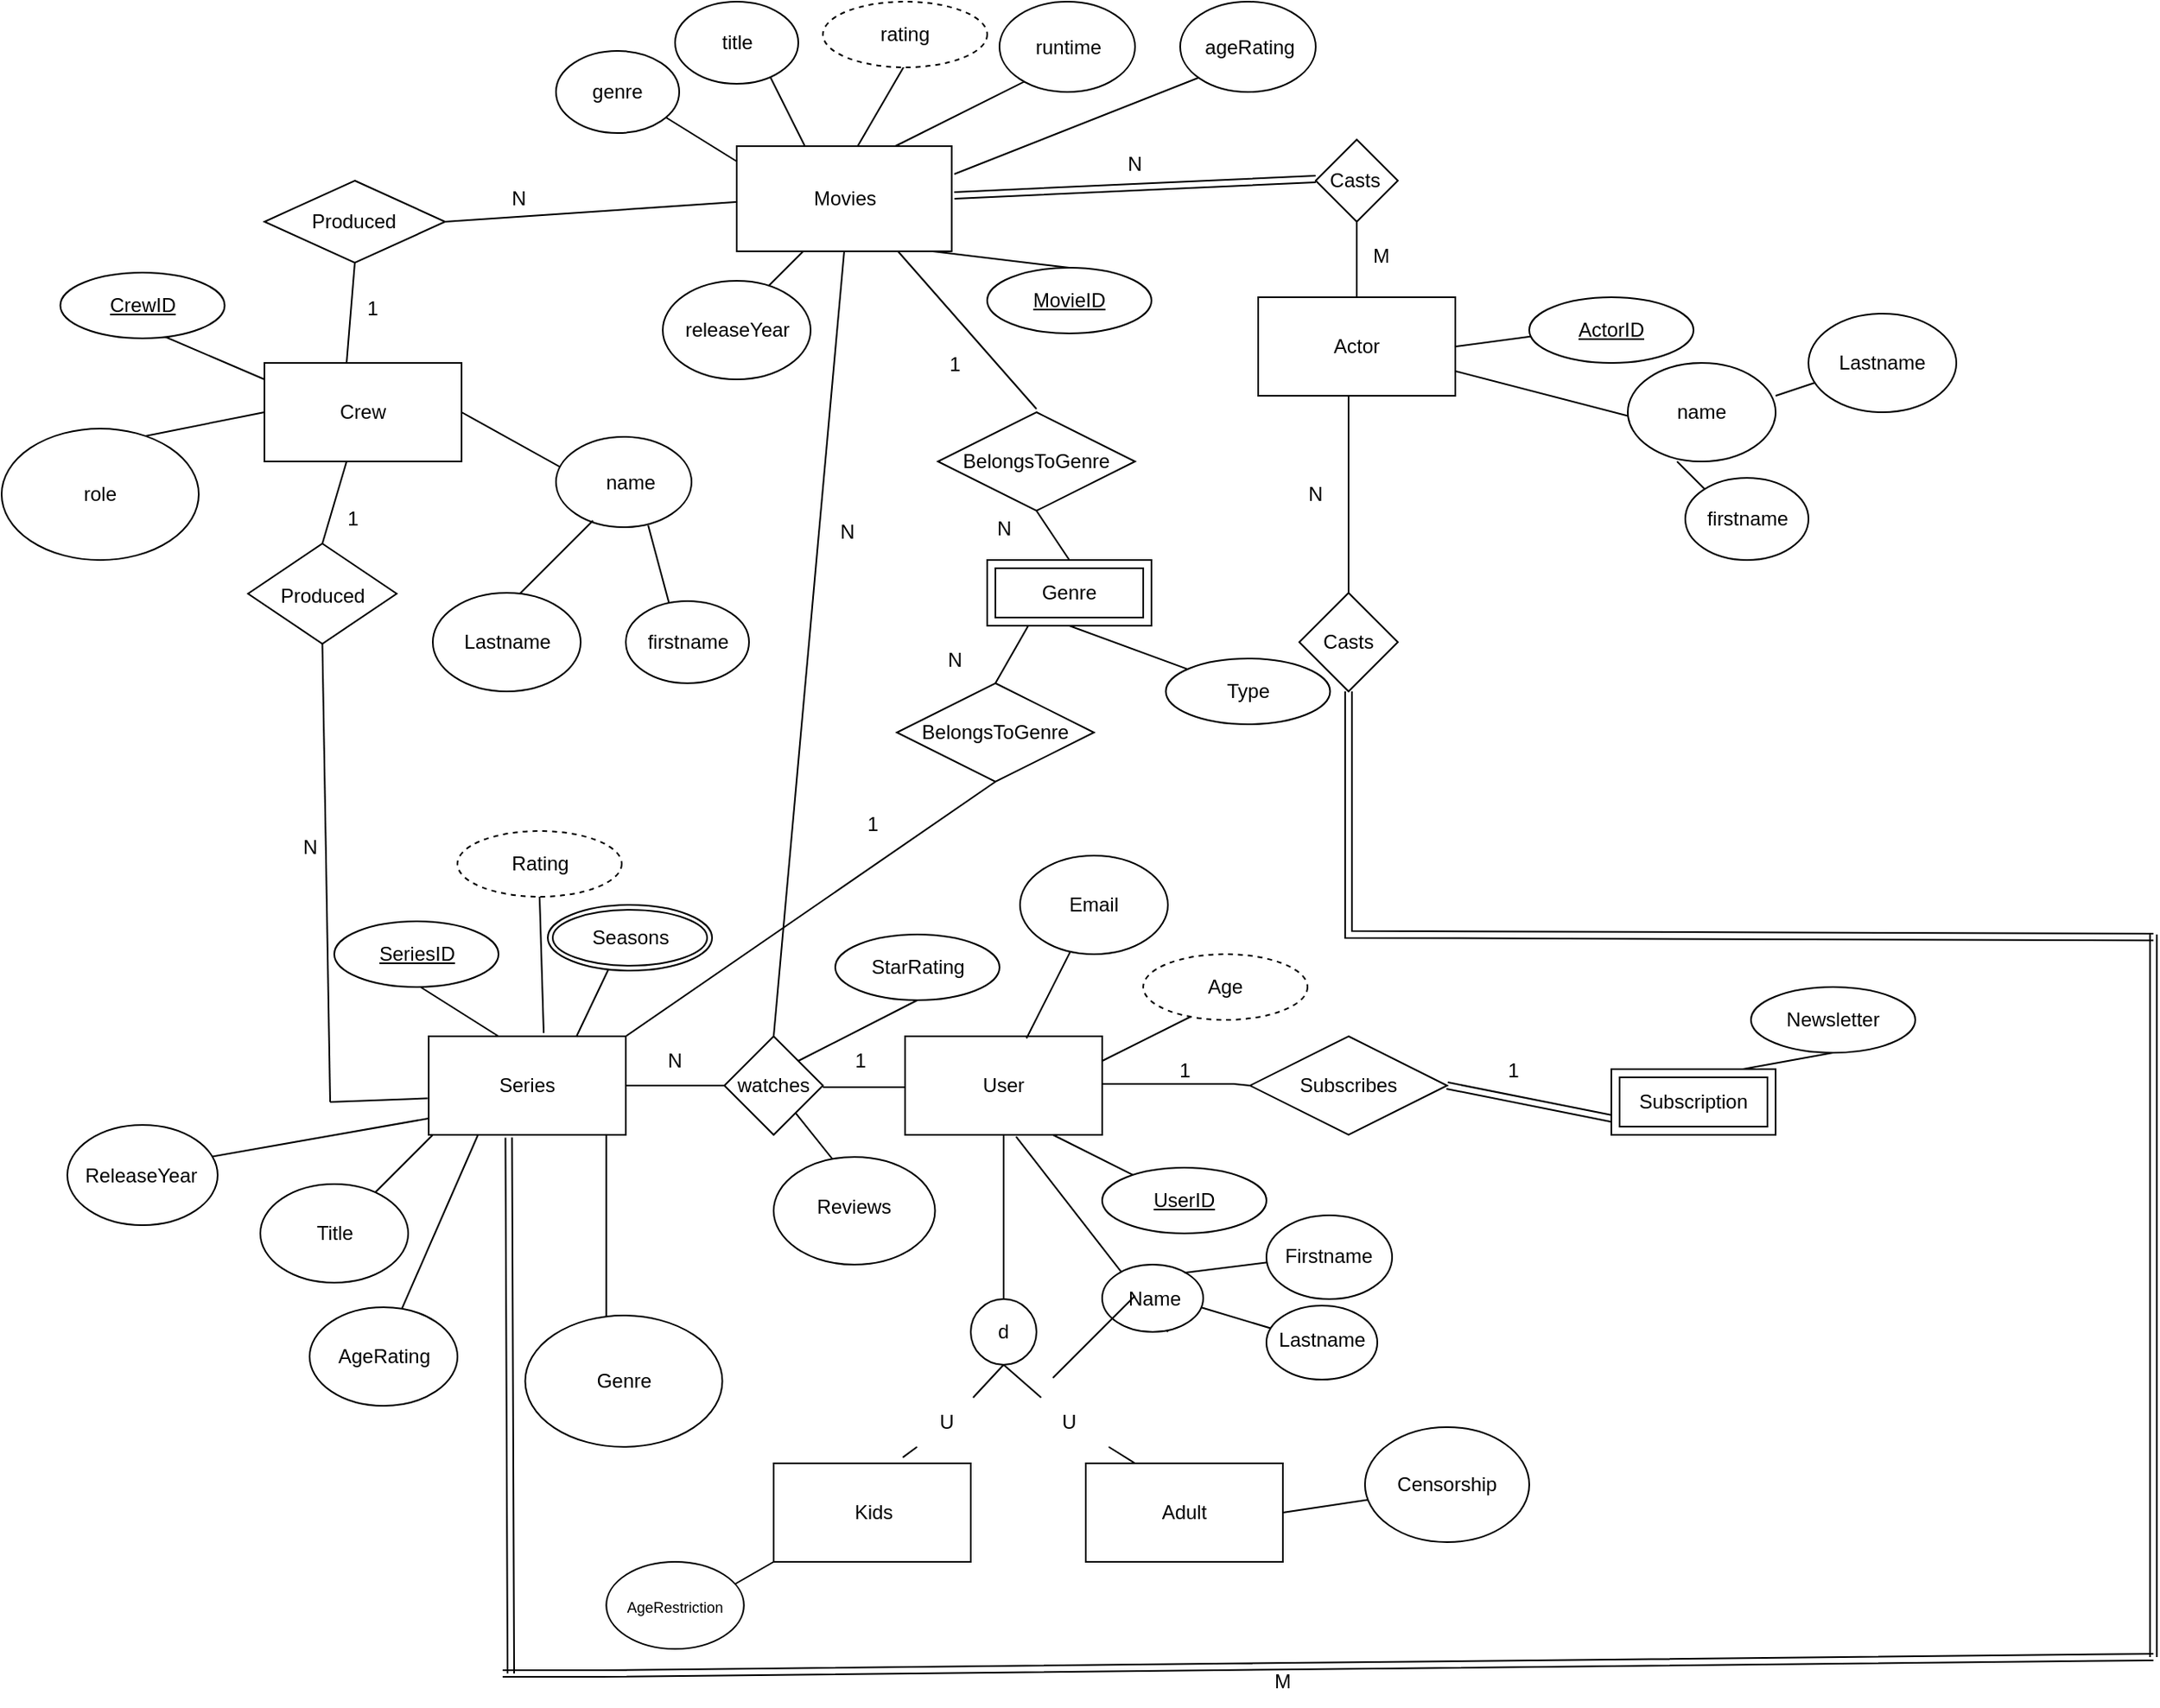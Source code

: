 <mxfile version="24.4.0" type="device">
  <diagram name="Page-1" id="Mw_2iUmT7knwPzZd49lW">
    <mxGraphModel dx="1398" dy="637" grid="1" gridSize="10" guides="1" tooltips="1" connect="1" arrows="1" fold="1" page="1" pageScale="1" pageWidth="850" pageHeight="1100" math="0" shadow="0">
      <root>
        <mxCell id="0" />
        <mxCell id="1" parent="0" />
        <mxCell id="WVIZSuo-AUQOJjj3iNQl-2" value="Crew" style="rounded=0;whiteSpace=wrap;html=1;" parent="1" vertex="1">
          <mxGeometry x="-560" y="292" width="120" height="60" as="geometry" />
        </mxCell>
        <mxCell id="WVIZSuo-AUQOJjj3iNQl-3" value="Series" style="rounded=0;whiteSpace=wrap;html=1;" parent="1" vertex="1">
          <mxGeometry x="-460" y="702" width="120" height="60" as="geometry" />
        </mxCell>
        <mxCell id="WVIZSuo-AUQOJjj3iNQl-4" value="Actor" style="rounded=0;whiteSpace=wrap;html=1;" parent="1" vertex="1">
          <mxGeometry x="45" y="252" width="120" height="60" as="geometry" />
        </mxCell>
        <mxCell id="WVIZSuo-AUQOJjj3iNQl-5" value="User" style="rounded=0;whiteSpace=wrap;html=1;" parent="1" vertex="1">
          <mxGeometry x="-170" y="702" width="120" height="60" as="geometry" />
        </mxCell>
        <mxCell id="WVIZSuo-AUQOJjj3iNQl-6" value="" style="endArrow=none;html=1;rounded=0;entryX=0.5;entryY=1;entryDx=0;entryDy=0;" parent="1" target="WVIZSuo-AUQOJjj3iNQl-7" edge="1">
          <mxGeometry width="50" height="50" relative="1" as="geometry">
            <mxPoint x="-510" y="292" as="sourcePoint" />
            <mxPoint x="-510" y="222" as="targetPoint" />
          </mxGeometry>
        </mxCell>
        <mxCell id="WVIZSuo-AUQOJjj3iNQl-7" value="" style="rhombus;whiteSpace=wrap;html=1;" parent="1" vertex="1">
          <mxGeometry x="-560" y="181" width="110" height="50" as="geometry" />
        </mxCell>
        <mxCell id="WVIZSuo-AUQOJjj3iNQl-8" value="" style="endArrow=none;html=1;rounded=0;exitX=1;exitY=0.5;exitDx=0;exitDy=0;" parent="1" source="WVIZSuo-AUQOJjj3iNQl-7" edge="1">
          <mxGeometry width="50" height="50" relative="1" as="geometry">
            <mxPoint x="-480" y="202" as="sourcePoint" />
            <mxPoint x="-260" y="193.138" as="targetPoint" />
          </mxGeometry>
        </mxCell>
        <mxCell id="WVIZSuo-AUQOJjj3iNQl-10" value="" style="rhombus;whiteSpace=wrap;html=1;" parent="1" vertex="1">
          <mxGeometry x="80" y="156" width="50" height="50" as="geometry" />
        </mxCell>
        <mxCell id="WVIZSuo-AUQOJjj3iNQl-11" value="" style="endArrow=none;html=1;rounded=0;exitX=0.5;exitY=0;exitDx=0;exitDy=0;entryX=0.5;entryY=1;entryDx=0;entryDy=0;" parent="1" source="WVIZSuo-AUQOJjj3iNQl-4" target="WVIZSuo-AUQOJjj3iNQl-10" edge="1">
          <mxGeometry width="50" height="50" relative="1" as="geometry">
            <mxPoint x="60" y="252" as="sourcePoint" />
            <mxPoint x="110" y="202" as="targetPoint" />
          </mxGeometry>
        </mxCell>
        <mxCell id="WVIZSuo-AUQOJjj3iNQl-15" value="" style="endArrow=none;html=1;rounded=0;exitX=0.5;exitY=0;exitDx=0;exitDy=0;" parent="1" source="WVIZSuo-AUQOJjj3iNQl-16" edge="1">
          <mxGeometry width="50" height="50" relative="1" as="geometry">
            <mxPoint x="100" y="376" as="sourcePoint" />
            <mxPoint x="100" y="312" as="targetPoint" />
          </mxGeometry>
        </mxCell>
        <mxCell id="WVIZSuo-AUQOJjj3iNQl-16" value="" style="rhombus;whiteSpace=wrap;html=1;" parent="1" vertex="1">
          <mxGeometry x="70" y="432" width="60" height="60" as="geometry" />
        </mxCell>
        <mxCell id="WVIZSuo-AUQOJjj3iNQl-21" value="" style="endArrow=none;html=1;rounded=0;exitX=0.5;exitY=0;exitDx=0;exitDy=0;" parent="1" source="WVIZSuo-AUQOJjj3iNQl-22" edge="1">
          <mxGeometry width="50" height="50" relative="1" as="geometry">
            <mxPoint x="-510" y="422" as="sourcePoint" />
            <mxPoint x="-510" y="352" as="targetPoint" />
          </mxGeometry>
        </mxCell>
        <mxCell id="WVIZSuo-AUQOJjj3iNQl-22" value="" style="rhombus;whiteSpace=wrap;html=1;" parent="1" vertex="1">
          <mxGeometry x="-570" y="402" width="90.5" height="61" as="geometry" />
        </mxCell>
        <mxCell id="WVIZSuo-AUQOJjj3iNQl-23" value="" style="endArrow=none;html=1;rounded=0;entryX=0.5;entryY=1;entryDx=0;entryDy=0;" parent="1" target="WVIZSuo-AUQOJjj3iNQl-22" edge="1">
          <mxGeometry width="50" height="50" relative="1" as="geometry">
            <mxPoint x="-520" y="742" as="sourcePoint" />
            <mxPoint x="-410" y="463" as="targetPoint" />
          </mxGeometry>
        </mxCell>
        <mxCell id="WVIZSuo-AUQOJjj3iNQl-24" value="" style="endArrow=none;html=1;rounded=0;entryX=-0.005;entryY=0.629;entryDx=0;entryDy=0;entryPerimeter=0;" parent="1" target="WVIZSuo-AUQOJjj3iNQl-3" edge="1">
          <mxGeometry width="50" height="50" relative="1" as="geometry">
            <mxPoint x="-520" y="742" as="sourcePoint" />
            <mxPoint x="-590" y="692" as="targetPoint" />
          </mxGeometry>
        </mxCell>
        <mxCell id="WVIZSuo-AUQOJjj3iNQl-25" value="" style="endArrow=none;html=1;rounded=0;exitX=1;exitY=0.5;exitDx=0;exitDy=0;" parent="1" source="WVIZSuo-AUQOJjj3iNQl-3" edge="1">
          <mxGeometry width="50" height="50" relative="1" as="geometry">
            <mxPoint x="-270" y="712" as="sourcePoint" />
            <mxPoint x="-250" y="732" as="targetPoint" />
          </mxGeometry>
        </mxCell>
        <mxCell id="WVIZSuo-AUQOJjj3iNQl-26" value="" style="rhombus;whiteSpace=wrap;html=1;" parent="1" vertex="1">
          <mxGeometry x="-280" y="702" width="60" height="60" as="geometry" />
        </mxCell>
        <mxCell id="WVIZSuo-AUQOJjj3iNQl-27" value="" style="endArrow=none;html=1;rounded=0;" parent="1" edge="1">
          <mxGeometry width="50" height="50" relative="1" as="geometry">
            <mxPoint x="-220" y="733" as="sourcePoint" />
            <mxPoint x="-170" y="733" as="targetPoint" />
          </mxGeometry>
        </mxCell>
        <mxCell id="WVIZSuo-AUQOJjj3iNQl-30" value="" style="endArrow=none;html=1;rounded=0;" parent="1" source="WVIZSuo-AUQOJjj3iNQl-31" edge="1">
          <mxGeometry width="50" height="50" relative="1" as="geometry">
            <mxPoint x="-110" y="912" as="sourcePoint" />
            <mxPoint x="-110" y="762" as="targetPoint" />
          </mxGeometry>
        </mxCell>
        <mxCell id="WVIZSuo-AUQOJjj3iNQl-32" value="" style="endArrow=none;html=1;rounded=0;" parent="1" target="WVIZSuo-AUQOJjj3iNQl-31" edge="1">
          <mxGeometry width="50" height="50" relative="1" as="geometry">
            <mxPoint x="-110" y="902" as="sourcePoint" />
            <mxPoint x="-110" y="762" as="targetPoint" />
          </mxGeometry>
        </mxCell>
        <mxCell id="WVIZSuo-AUQOJjj3iNQl-31" value="" style="ellipse;whiteSpace=wrap;html=1;aspect=fixed;" parent="1" vertex="1">
          <mxGeometry x="-130" y="862" width="40" height="40" as="geometry" />
        </mxCell>
        <mxCell id="WVIZSuo-AUQOJjj3iNQl-33" value="d" style="text;strokeColor=none;align=center;fillColor=none;html=1;verticalAlign=middle;whiteSpace=wrap;rounded=0;" parent="1" vertex="1">
          <mxGeometry x="-140" y="867" width="60" height="30" as="geometry" />
        </mxCell>
        <mxCell id="WVIZSuo-AUQOJjj3iNQl-34" value="" style="endArrow=none;html=1;rounded=0;" parent="1" edge="1">
          <mxGeometry width="50" height="50" relative="1" as="geometry">
            <mxPoint x="-128.571" y="922.0" as="sourcePoint" />
            <mxPoint x="-110" y="902" as="targetPoint" />
          </mxGeometry>
        </mxCell>
        <mxCell id="WVIZSuo-AUQOJjj3iNQl-35" value="" style="endArrow=none;html=1;rounded=0;" parent="1" source="H1yG4ymeUjrUNe-qHBud-4" edge="1">
          <mxGeometry width="50" height="50" relative="1" as="geometry">
            <mxPoint x="-30" y="962" as="sourcePoint" />
            <mxPoint x="-110" y="902" as="targetPoint" />
          </mxGeometry>
        </mxCell>
        <mxCell id="WVIZSuo-AUQOJjj3iNQl-36" value="" style="rounded=0;whiteSpace=wrap;html=1;" parent="1" vertex="1">
          <mxGeometry x="-250" y="962" width="120" height="60" as="geometry" />
        </mxCell>
        <mxCell id="WVIZSuo-AUQOJjj3iNQl-38" value="" style="rounded=0;whiteSpace=wrap;html=1;" parent="1" vertex="1">
          <mxGeometry x="-60" y="962" width="120" height="60" as="geometry" />
        </mxCell>
        <mxCell id="WVIZSuo-AUQOJjj3iNQl-39" value="Kids" style="text;strokeColor=none;align=center;fillColor=none;html=1;verticalAlign=middle;whiteSpace=wrap;rounded=0;" parent="1" vertex="1">
          <mxGeometry x="-219" y="977" width="60" height="30" as="geometry" />
        </mxCell>
        <mxCell id="WVIZSuo-AUQOJjj3iNQl-40" value="Adult" style="text;strokeColor=none;align=center;fillColor=none;html=1;verticalAlign=middle;whiteSpace=wrap;rounded=0;" parent="1" vertex="1">
          <mxGeometry x="-30" y="977" width="60" height="30" as="geometry" />
        </mxCell>
        <mxCell id="WVIZSuo-AUQOJjj3iNQl-54" value="" style="endArrow=none;html=1;rounded=0;exitX=0.5;exitY=1;exitDx=0;exitDy=0;entryX=0.5;entryY=0;entryDx=0;entryDy=0;" parent="1" source="msyL-cBScWKSjasjIkdG-21" target="WVIZSuo-AUQOJjj3iNQl-26" edge="1">
          <mxGeometry width="50" height="50" relative="1" as="geometry">
            <mxPoint x="-155" y="508" as="sourcePoint" />
            <mxPoint x="-70" y="492" as="targetPoint" />
          </mxGeometry>
        </mxCell>
        <mxCell id="WVIZSuo-AUQOJjj3iNQl-60" value="" style="endArrow=none;html=1;rounded=0;exitX=0.25;exitY=0;exitDx=0;exitDy=0;" parent="1" edge="1">
          <mxGeometry width="50" height="50" relative="1" as="geometry">
            <mxPoint x="-230" y="162" as="sourcePoint" />
            <mxPoint x="-260" y="102" as="targetPoint" />
          </mxGeometry>
        </mxCell>
        <mxCell id="WVIZSuo-AUQOJjj3iNQl-61" value="" style="ellipse;whiteSpace=wrap;html=1;" parent="1" vertex="1">
          <mxGeometry x="-310" y="72" width="75" height="50" as="geometry" />
        </mxCell>
        <mxCell id="eHl45EO7nh0UV__qY8ui-1" value="" style="endArrow=none;html=1;rounded=0;exitX=0.667;exitY=0;exitDx=0;exitDy=0;exitPerimeter=0;" parent="1" edge="1">
          <mxGeometry width="50" height="50" relative="1" as="geometry">
            <mxPoint x="-179.96" y="162" as="sourcePoint" />
            <mxPoint x="-80" y="112" as="targetPoint" />
          </mxGeometry>
        </mxCell>
        <mxCell id="eHl45EO7nh0UV__qY8ui-2" value="runtime" style="ellipse;whiteSpace=wrap;html=1;" parent="1" vertex="1">
          <mxGeometry x="-112.5" y="72" width="82.5" height="55" as="geometry" />
        </mxCell>
        <mxCell id="eHl45EO7nh0UV__qY8ui-3" value="title" style="text;strokeColor=none;align=center;fillColor=none;html=1;verticalAlign=middle;whiteSpace=wrap;rounded=0;" parent="1" vertex="1">
          <mxGeometry x="-302.5" y="82" width="60" height="30" as="geometry" />
        </mxCell>
        <mxCell id="eHl45EO7nh0UV__qY8ui-5" value="" style="endArrow=none;html=1;rounded=0;exitX=1;exitY=0.25;exitDx=0;exitDy=0;" parent="1" edge="1">
          <mxGeometry width="50" height="50" relative="1" as="geometry">
            <mxPoint x="-140" y="177" as="sourcePoint" />
            <mxPoint x="50" y="102" as="targetPoint" />
          </mxGeometry>
        </mxCell>
        <mxCell id="eHl45EO7nh0UV__qY8ui-6" value="" style="ellipse;whiteSpace=wrap;html=1;" parent="1" vertex="1">
          <mxGeometry x="-2.5" y="72" width="82.5" height="55" as="geometry" />
        </mxCell>
        <mxCell id="eHl45EO7nh0UV__qY8ui-7" value="ageRating" style="text;strokeColor=none;align=center;fillColor=none;html=1;verticalAlign=middle;whiteSpace=wrap;rounded=0;" parent="1" vertex="1">
          <mxGeometry x="10" y="84.5" width="60" height="30" as="geometry" />
        </mxCell>
        <mxCell id="eHl45EO7nh0UV__qY8ui-8" value="" style="endArrow=none;html=1;rounded=0;exitX=0;exitY=0.25;exitDx=0;exitDy=0;" parent="1" edge="1">
          <mxGeometry width="50" height="50" relative="1" as="geometry">
            <mxPoint x="-260" y="177" as="sourcePoint" />
            <mxPoint x="-332.5" y="132" as="targetPoint" />
          </mxGeometry>
        </mxCell>
        <mxCell id="eHl45EO7nh0UV__qY8ui-9" value="" style="ellipse;whiteSpace=wrap;html=1;" parent="1" vertex="1">
          <mxGeometry x="-382.5" y="102" width="75" height="50" as="geometry" />
        </mxCell>
        <mxCell id="eHl45EO7nh0UV__qY8ui-10" value="genre" style="text;strokeColor=none;align=center;fillColor=none;html=1;verticalAlign=middle;whiteSpace=wrap;rounded=0;" parent="1" vertex="1">
          <mxGeometry x="-375" y="112" width="60" height="30" as="geometry" />
        </mxCell>
        <mxCell id="eHl45EO7nh0UV__qY8ui-11" value="" style="endArrow=none;html=1;rounded=0;" parent="1" edge="1">
          <mxGeometry width="50" height="50" relative="1" as="geometry">
            <mxPoint x="-230" y="222" as="sourcePoint" />
            <mxPoint x="-280" y="272" as="targetPoint" />
          </mxGeometry>
        </mxCell>
        <mxCell id="eHl45EO7nh0UV__qY8ui-12" value="" style="ellipse;whiteSpace=wrap;html=1;" parent="1" vertex="1">
          <mxGeometry x="-317.5" y="242" width="90" height="60" as="geometry" />
        </mxCell>
        <mxCell id="eHl45EO7nh0UV__qY8ui-13" value="releaseYear" style="text;strokeColor=none;align=center;fillColor=none;html=1;verticalAlign=middle;whiteSpace=wrap;rounded=0;" parent="1" vertex="1">
          <mxGeometry x="-302.5" y="257" width="60" height="30" as="geometry" />
        </mxCell>
        <mxCell id="eHl45EO7nh0UV__qY8ui-14" value="" style="endArrow=none;html=1;rounded=0;exitX=1;exitY=0.5;exitDx=0;exitDy=0;" parent="1" source="WVIZSuo-AUQOJjj3iNQl-4" edge="1">
          <mxGeometry width="50" height="50" relative="1" as="geometry">
            <mxPoint x="150" y="282" as="sourcePoint" />
            <mxPoint x="240" y="272" as="targetPoint" />
          </mxGeometry>
        </mxCell>
        <mxCell id="eHl45EO7nh0UV__qY8ui-17" value="" style="endArrow=none;html=1;rounded=0;exitX=1;exitY=0.75;exitDx=0;exitDy=0;" parent="1" source="WVIZSuo-AUQOJjj3iNQl-4" edge="1">
          <mxGeometry width="50" height="50" relative="1" as="geometry">
            <mxPoint x="150" y="282" as="sourcePoint" />
            <mxPoint x="300" y="332" as="targetPoint" />
          </mxGeometry>
        </mxCell>
        <mxCell id="eHl45EO7nh0UV__qY8ui-18" value="" style="ellipse;whiteSpace=wrap;html=1;" parent="1" vertex="1">
          <mxGeometry x="270" y="292" width="90" height="60" as="geometry" />
        </mxCell>
        <mxCell id="eHl45EO7nh0UV__qY8ui-19" value="name" style="text;strokeColor=none;align=center;fillColor=none;html=1;verticalAlign=middle;whiteSpace=wrap;rounded=0;" parent="1" vertex="1">
          <mxGeometry x="285" y="307" width="60" height="30" as="geometry" />
        </mxCell>
        <mxCell id="eHl45EO7nh0UV__qY8ui-20" value="" style="endArrow=none;html=1;rounded=0;" parent="1" edge="1">
          <mxGeometry width="50" height="50" relative="1" as="geometry">
            <mxPoint x="350" y="402" as="sourcePoint" />
            <mxPoint x="300" y="352" as="targetPoint" />
          </mxGeometry>
        </mxCell>
        <mxCell id="eHl45EO7nh0UV__qY8ui-22" value="" style="ellipse;whiteSpace=wrap;html=1;" parent="1" vertex="1">
          <mxGeometry x="305" y="362" width="75" height="50" as="geometry" />
        </mxCell>
        <mxCell id="eHl45EO7nh0UV__qY8ui-23" value="firstname" style="text;strokeColor=none;align=center;fillColor=none;html=1;verticalAlign=middle;whiteSpace=wrap;rounded=0;" parent="1" vertex="1">
          <mxGeometry x="312.5" y="372" width="60" height="30" as="geometry" />
        </mxCell>
        <mxCell id="eHl45EO7nh0UV__qY8ui-26" value="" style="endArrow=none;html=1;rounded=0;" parent="1" edge="1">
          <mxGeometry width="50" height="50" relative="1" as="geometry">
            <mxPoint x="360" y="312" as="sourcePoint" />
            <mxPoint x="420" y="292" as="targetPoint" />
          </mxGeometry>
        </mxCell>
        <mxCell id="eHl45EO7nh0UV__qY8ui-27" value="" style="ellipse;whiteSpace=wrap;html=1;" parent="1" vertex="1">
          <mxGeometry x="380" y="262" width="90" height="60" as="geometry" />
        </mxCell>
        <mxCell id="eHl45EO7nh0UV__qY8ui-28" value="Lastname" style="text;strokeColor=none;align=center;fillColor=none;html=1;verticalAlign=middle;whiteSpace=wrap;rounded=0;" parent="1" vertex="1">
          <mxGeometry x="395" y="277" width="60" height="30" as="geometry" />
        </mxCell>
        <mxCell id="eHl45EO7nh0UV__qY8ui-29" value="" style="endArrow=none;html=1;rounded=0;" parent="1" edge="1">
          <mxGeometry width="50" height="50" relative="1" as="geometry">
            <mxPoint x="-630" y="272" as="sourcePoint" />
            <mxPoint x="-560" y="302" as="targetPoint" />
          </mxGeometry>
        </mxCell>
        <mxCell id="eHl45EO7nh0UV__qY8ui-32" value="" style="endArrow=none;html=1;rounded=0;exitX=0;exitY=0.5;exitDx=0;exitDy=0;" parent="1" source="WVIZSuo-AUQOJjj3iNQl-2" edge="1">
          <mxGeometry width="50" height="50" relative="1" as="geometry">
            <mxPoint x="-250" y="302" as="sourcePoint" />
            <mxPoint x="-660" y="342" as="targetPoint" />
          </mxGeometry>
        </mxCell>
        <mxCell id="eHl45EO7nh0UV__qY8ui-33" value="" style="ellipse;whiteSpace=wrap;html=1;" parent="1" vertex="1">
          <mxGeometry x="-720" y="332" width="120" height="80" as="geometry" />
        </mxCell>
        <mxCell id="eHl45EO7nh0UV__qY8ui-34" value="role" style="text;strokeColor=none;align=center;fillColor=none;html=1;verticalAlign=middle;whiteSpace=wrap;rounded=0;" parent="1" vertex="1">
          <mxGeometry x="-690" y="357" width="60" height="30" as="geometry" />
        </mxCell>
        <mxCell id="eHl45EO7nh0UV__qY8ui-35" value="" style="endArrow=none;html=1;rounded=0;" parent="1" edge="1">
          <mxGeometry width="50" height="50" relative="1" as="geometry">
            <mxPoint x="-440" y="322" as="sourcePoint" />
            <mxPoint x="-350" y="372" as="targetPoint" />
          </mxGeometry>
        </mxCell>
        <mxCell id="eHl45EO7nh0UV__qY8ui-36" value="" style="ellipse;whiteSpace=wrap;html=1;" parent="1" vertex="1">
          <mxGeometry x="-382.5" y="337" width="82.5" height="55" as="geometry" />
        </mxCell>
        <mxCell id="eHl45EO7nh0UV__qY8ui-37" value="name" style="text;strokeColor=none;align=center;fillColor=none;html=1;verticalAlign=middle;whiteSpace=wrap;rounded=0;" parent="1" vertex="1">
          <mxGeometry x="-367.5" y="349.5" width="60" height="30" as="geometry" />
        </mxCell>
        <mxCell id="eHl45EO7nh0UV__qY8ui-38" value="" style="endArrow=none;html=1;rounded=0;" parent="1" edge="1">
          <mxGeometry width="50" height="50" relative="1" as="geometry">
            <mxPoint x="-410" y="438" as="sourcePoint" />
            <mxPoint x="-360" y="388" as="targetPoint" />
          </mxGeometry>
        </mxCell>
        <mxCell id="eHl45EO7nh0UV__qY8ui-39" value="" style="endArrow=none;html=1;rounded=0;entryX=0.68;entryY=0.98;entryDx=0;entryDy=0;entryPerimeter=0;" parent="1" target="eHl45EO7nh0UV__qY8ui-36" edge="1">
          <mxGeometry width="50" height="50" relative="1" as="geometry">
            <mxPoint x="-310" y="452" as="sourcePoint" />
            <mxPoint x="-325" y="387" as="targetPoint" />
          </mxGeometry>
        </mxCell>
        <mxCell id="eHl45EO7nh0UV__qY8ui-42" value="" style="ellipse;whiteSpace=wrap;html=1;" parent="1" vertex="1">
          <mxGeometry x="-457.5" y="432" width="90" height="60" as="geometry" />
        </mxCell>
        <mxCell id="eHl45EO7nh0UV__qY8ui-43" value="Lastname" style="text;strokeColor=none;align=center;fillColor=none;html=1;verticalAlign=middle;whiteSpace=wrap;rounded=0;" parent="1" vertex="1">
          <mxGeometry x="-442.5" y="447" width="60" height="30" as="geometry" />
        </mxCell>
        <mxCell id="eHl45EO7nh0UV__qY8ui-44" value="" style="ellipse;whiteSpace=wrap;html=1;" parent="1" vertex="1">
          <mxGeometry x="-340" y="437" width="75" height="50" as="geometry" />
        </mxCell>
        <mxCell id="eHl45EO7nh0UV__qY8ui-45" value="firstname" style="text;strokeColor=none;align=center;fillColor=none;html=1;verticalAlign=middle;whiteSpace=wrap;rounded=0;" parent="1" vertex="1">
          <mxGeometry x="-332.5" y="447" width="60" height="30" as="geometry" />
        </mxCell>
        <mxCell id="eHl45EO7nh0UV__qY8ui-48" value="Produced" style="text;strokeColor=none;align=center;fillColor=none;html=1;verticalAlign=middle;whiteSpace=wrap;rounded=0;" parent="1" vertex="1">
          <mxGeometry x="-570" y="418.5" width="90.5" height="30" as="geometry" />
        </mxCell>
        <mxCell id="eHl45EO7nh0UV__qY8ui-50" value="" style="endArrow=none;html=1;rounded=0;" parent="1" edge="1">
          <mxGeometry width="50" height="50" relative="1" as="geometry">
            <mxPoint x="-507.5" y="812" as="sourcePoint" />
            <mxPoint x="-457.5" y="762" as="targetPoint" />
          </mxGeometry>
        </mxCell>
        <mxCell id="eHl45EO7nh0UV__qY8ui-51" value="" style="ellipse;whiteSpace=wrap;html=1;" parent="1" vertex="1">
          <mxGeometry x="-562.5" y="792" width="90" height="60" as="geometry" />
        </mxCell>
        <mxCell id="eHl45EO7nh0UV__qY8ui-53" value="Title" style="text;strokeColor=none;align=center;fillColor=none;html=1;verticalAlign=middle;whiteSpace=wrap;rounded=0;" parent="1" vertex="1">
          <mxGeometry x="-547.5" y="807" width="60" height="30" as="geometry" />
        </mxCell>
        <mxCell id="eHl45EO7nh0UV__qY8ui-54" value="" style="endArrow=none;html=1;rounded=0;entryX=0.5;entryY=1;entryDx=0;entryDy=0;" parent="1" edge="1">
          <mxGeometry width="50" height="50" relative="1" as="geometry">
            <mxPoint x="-417.5" y="702" as="sourcePoint" />
            <mxPoint x="-465" y="672" as="targetPoint" />
          </mxGeometry>
        </mxCell>
        <mxCell id="eHl45EO7nh0UV__qY8ui-60" value="" style="endArrow=none;html=1;rounded=0;exitX=0.75;exitY=0;exitDx=0;exitDy=0;" parent="1" source="WVIZSuo-AUQOJjj3iNQl-3" edge="1">
          <mxGeometry width="50" height="50" relative="1" as="geometry">
            <mxPoint x="-40" y="672" as="sourcePoint" />
            <mxPoint x="-350" y="660" as="targetPoint" />
          </mxGeometry>
        </mxCell>
        <mxCell id="eHl45EO7nh0UV__qY8ui-62" value="" style="endArrow=none;html=1;rounded=0;exitX=0.75;exitY=1;exitDx=0;exitDy=0;" parent="1" edge="1">
          <mxGeometry width="50" height="50" relative="1" as="geometry">
            <mxPoint x="-351.87" y="762" as="sourcePoint" />
            <mxPoint x="-351.87" y="902" as="targetPoint" />
          </mxGeometry>
        </mxCell>
        <mxCell id="eHl45EO7nh0UV__qY8ui-63" value="" style="ellipse;whiteSpace=wrap;html=1;" parent="1" vertex="1">
          <mxGeometry x="-401.25" y="872" width="120" height="80" as="geometry" />
        </mxCell>
        <mxCell id="eHl45EO7nh0UV__qY8ui-64" value="Genre" style="text;strokeColor=none;align=center;fillColor=none;html=1;verticalAlign=middle;whiteSpace=wrap;rounded=0;" parent="1" vertex="1">
          <mxGeometry x="-371.25" y="897" width="60" height="30" as="geometry" />
        </mxCell>
        <mxCell id="eHl45EO7nh0UV__qY8ui-65" value="" style="endArrow=none;html=1;rounded=0;" parent="1" edge="1">
          <mxGeometry width="50" height="50" relative="1" as="geometry">
            <mxPoint x="-630" y="782" as="sourcePoint" />
            <mxPoint x="-460" y="752" as="targetPoint" />
          </mxGeometry>
        </mxCell>
        <mxCell id="eHl45EO7nh0UV__qY8ui-66" value="" style="ellipse;whiteSpace=wrap;html=1;" parent="1" vertex="1">
          <mxGeometry x="-680" y="756" width="91.5" height="61" as="geometry" />
        </mxCell>
        <mxCell id="eHl45EO7nh0UV__qY8ui-67" value="ReleaseYear" style="text;strokeColor=none;align=center;fillColor=none;html=1;verticalAlign=middle;whiteSpace=wrap;rounded=0;" parent="1" vertex="1">
          <mxGeometry x="-663" y="771.5" width="55.75" height="30" as="geometry" />
        </mxCell>
        <mxCell id="eHl45EO7nh0UV__qY8ui-68" value="" style="endArrow=none;html=1;rounded=0;exitX=0.25;exitY=1;exitDx=0;exitDy=0;" parent="1" source="WVIZSuo-AUQOJjj3iNQl-3" edge="1">
          <mxGeometry width="50" height="50" relative="1" as="geometry">
            <mxPoint x="-180" y="752" as="sourcePoint" />
            <mxPoint x="-500" y="922" as="targetPoint" />
          </mxGeometry>
        </mxCell>
        <mxCell id="eHl45EO7nh0UV__qY8ui-69" value="" style="ellipse;whiteSpace=wrap;html=1;" parent="1" vertex="1">
          <mxGeometry x="-532.5" y="867" width="90" height="60" as="geometry" />
        </mxCell>
        <mxCell id="eHl45EO7nh0UV__qY8ui-70" value="AgeRating" style="text;strokeColor=none;align=center;fillColor=none;html=1;verticalAlign=middle;whiteSpace=wrap;rounded=0;" parent="1" vertex="1">
          <mxGeometry x="-517.5" y="882" width="60" height="30" as="geometry" />
        </mxCell>
        <mxCell id="eHl45EO7nh0UV__qY8ui-71" value="" style="endArrow=none;html=1;rounded=0;exitX=0.616;exitY=0.021;exitDx=0;exitDy=0;exitPerimeter=0;" parent="1" source="eHl45EO7nh0UV__qY8ui-72" edge="1">
          <mxGeometry width="50" height="50" relative="1" as="geometry">
            <mxPoint x="20" y="622" as="sourcePoint" />
            <mxPoint x="-60" y="612" as="targetPoint" />
          </mxGeometry>
        </mxCell>
        <mxCell id="eHl45EO7nh0UV__qY8ui-73" value="" style="endArrow=none;html=1;rounded=0;exitX=0.616;exitY=0.021;exitDx=0;exitDy=0;exitPerimeter=0;" parent="1" source="WVIZSuo-AUQOJjj3iNQl-5" target="eHl45EO7nh0UV__qY8ui-72" edge="1">
          <mxGeometry width="50" height="50" relative="1" as="geometry">
            <mxPoint x="-96" y="703" as="sourcePoint" />
            <mxPoint x="-60" y="612" as="targetPoint" />
          </mxGeometry>
        </mxCell>
        <mxCell id="eHl45EO7nh0UV__qY8ui-72" value="" style="ellipse;whiteSpace=wrap;html=1;" parent="1" vertex="1">
          <mxGeometry x="-100" y="592" width="90" height="60" as="geometry" />
        </mxCell>
        <mxCell id="eHl45EO7nh0UV__qY8ui-74" value="Email" style="text;strokeColor=none;align=center;fillColor=none;html=1;verticalAlign=middle;whiteSpace=wrap;rounded=0;" parent="1" vertex="1">
          <mxGeometry x="-85" y="607" width="60" height="30" as="geometry" />
        </mxCell>
        <mxCell id="eHl45EO7nh0UV__qY8ui-76" value="" style="endArrow=none;html=1;rounded=0;entryX=0.5;entryY=0;entryDx=0;entryDy=0;" parent="1" edge="1" target="msyL-cBScWKSjasjIkdG-22">
          <mxGeometry width="50" height="50" relative="1" as="geometry">
            <mxPoint x="-170" y="222" as="sourcePoint" />
            <mxPoint x="-130" y="262" as="targetPoint" />
          </mxGeometry>
        </mxCell>
        <mxCell id="eHl45EO7nh0UV__qY8ui-81" value="" style="endArrow=none;html=1;rounded=0;exitX=0.75;exitY=1;exitDx=0;exitDy=0;" parent="1" source="msyL-cBScWKSjasjIkdG-12" edge="1">
          <mxGeometry width="50" height="50" relative="1" as="geometry">
            <mxPoint x="80" y="852" as="sourcePoint" />
            <mxPoint x="-20" y="812" as="targetPoint" />
          </mxGeometry>
        </mxCell>
        <mxCell id="eHl45EO7nh0UV__qY8ui-92" value="" style="endArrow=none;html=1;rounded=0;exitX=0.563;exitY=1.017;exitDx=0;exitDy=0;exitPerimeter=0;" parent="1" source="WVIZSuo-AUQOJjj3iNQl-5" edge="1">
          <mxGeometry width="50" height="50" relative="1" as="geometry">
            <mxPoint x="40" y="802" as="sourcePoint" />
            <mxPoint x="-10" y="882" as="targetPoint" />
          </mxGeometry>
        </mxCell>
        <mxCell id="eHl45EO7nh0UV__qY8ui-93" value="" style="ellipse;whiteSpace=wrap;html=1;" parent="1" vertex="1">
          <mxGeometry x="-50" y="841" width="61.5" height="41" as="geometry" />
        </mxCell>
        <mxCell id="eHl45EO7nh0UV__qY8ui-94" value="Name" style="text;strokeColor=none;align=center;fillColor=none;html=1;verticalAlign=middle;whiteSpace=wrap;rounded=0;" parent="1" vertex="1">
          <mxGeometry x="-48.5" y="846.5" width="60" height="30" as="geometry" />
        </mxCell>
        <mxCell id="eHl45EO7nh0UV__qY8ui-95" value="" style="endArrow=none;html=1;rounded=0;exitX=0.813;exitY=0.024;exitDx=0;exitDy=0;exitPerimeter=0;" parent="1" edge="1">
          <mxGeometry width="50" height="50" relative="1" as="geometry">
            <mxPoint x="-0.001" y="845.984" as="sourcePoint" />
            <mxPoint x="80" y="836" as="targetPoint" />
          </mxGeometry>
        </mxCell>
        <mxCell id="eHl45EO7nh0UV__qY8ui-97" value="" style="endArrow=none;html=1;rounded=0;" parent="1" edge="1">
          <mxGeometry width="50" height="50" relative="1" as="geometry">
            <mxPoint x="10" y="867" as="sourcePoint" />
            <mxPoint x="60" y="882" as="targetPoint" />
          </mxGeometry>
        </mxCell>
        <mxCell id="eHl45EO7nh0UV__qY8ui-98" value="" style="ellipse;whiteSpace=wrap;html=1;" parent="1" vertex="1">
          <mxGeometry x="50" y="811" width="76.5" height="51" as="geometry" />
        </mxCell>
        <mxCell id="eHl45EO7nh0UV__qY8ui-99" value="Firstname" style="text;strokeColor=none;align=center;fillColor=none;html=1;verticalAlign=middle;whiteSpace=wrap;rounded=0;" parent="1" vertex="1">
          <mxGeometry x="57.5" y="821" width="60" height="30" as="geometry" />
        </mxCell>
        <mxCell id="eHl45EO7nh0UV__qY8ui-100" value="" style="ellipse;whiteSpace=wrap;html=1;" parent="1" vertex="1">
          <mxGeometry x="50" y="866" width="67.5" height="45" as="geometry" />
        </mxCell>
        <mxCell id="eHl45EO7nh0UV__qY8ui-101" value="Lastname" style="text;strokeColor=none;align=center;fillColor=none;html=1;verticalAlign=middle;whiteSpace=wrap;rounded=0;" parent="1" vertex="1">
          <mxGeometry x="53.75" y="872" width="60" height="30" as="geometry" />
        </mxCell>
        <mxCell id="eHl45EO7nh0UV__qY8ui-102" value="" style="endArrow=none;html=1;rounded=0;exitX=1;exitY=0.25;exitDx=0;exitDy=0;" parent="1" source="WVIZSuo-AUQOJjj3iNQl-5" edge="1">
          <mxGeometry width="50" height="50" relative="1" as="geometry">
            <mxPoint x="60" y="702" as="sourcePoint" />
            <mxPoint x="20" y="682" as="targetPoint" />
          </mxGeometry>
        </mxCell>
        <mxCell id="eHl45EO7nh0UV__qY8ui-106" value="N" style="text;strokeColor=none;align=center;fillColor=none;html=1;verticalAlign=middle;whiteSpace=wrap;rounded=0;" parent="1" vertex="1">
          <mxGeometry x="-435" y="177" width="60" height="30" as="geometry" />
        </mxCell>
        <mxCell id="eHl45EO7nh0UV__qY8ui-111" value="1" style="text;strokeColor=none;align=center;fillColor=none;html=1;verticalAlign=middle;whiteSpace=wrap;rounded=0;" parent="1" vertex="1">
          <mxGeometry x="-524" y="244" width="60" height="30" as="geometry" />
        </mxCell>
        <mxCell id="eHl45EO7nh0UV__qY8ui-112" value="1" style="text;strokeColor=none;align=center;fillColor=none;html=1;verticalAlign=middle;whiteSpace=wrap;rounded=0;" parent="1" vertex="1">
          <mxGeometry x="-536.25" y="372" width="60" height="30" as="geometry" />
        </mxCell>
        <mxCell id="eHl45EO7nh0UV__qY8ui-113" value="N" style="text;strokeColor=none;align=center;fillColor=none;html=1;verticalAlign=middle;whiteSpace=wrap;rounded=0;" parent="1" vertex="1">
          <mxGeometry x="-562.5" y="572" width="60" height="30" as="geometry" />
        </mxCell>
        <mxCell id="eHl45EO7nh0UV__qY8ui-114" value="N" style="text;strokeColor=none;align=center;fillColor=none;html=1;verticalAlign=middle;whiteSpace=wrap;rounded=0;" parent="1" vertex="1">
          <mxGeometry x="-340" y="702" width="60" height="30" as="geometry" />
        </mxCell>
        <mxCell id="eHl45EO7nh0UV__qY8ui-115" value="1" style="text;strokeColor=none;align=center;fillColor=none;html=1;verticalAlign=middle;whiteSpace=wrap;rounded=0;" parent="1" vertex="1">
          <mxGeometry x="-227.5" y="702" width="60" height="30" as="geometry" />
        </mxCell>
        <mxCell id="eHl45EO7nh0UV__qY8ui-116" value="M" style="text;strokeColor=none;align=center;fillColor=none;html=1;verticalAlign=middle;whiteSpace=wrap;rounded=0;" parent="1" vertex="1">
          <mxGeometry x="30" y="1080" width="60" height="30" as="geometry" />
        </mxCell>
        <mxCell id="eHl45EO7nh0UV__qY8ui-117" value="N" style="text;strokeColor=none;align=center;fillColor=none;html=1;verticalAlign=middle;whiteSpace=wrap;rounded=0;" parent="1" vertex="1">
          <mxGeometry x="50" y="357" width="60" height="30" as="geometry" />
        </mxCell>
        <mxCell id="eHl45EO7nh0UV__qY8ui-118" value="M" style="text;strokeColor=none;align=center;fillColor=none;html=1;verticalAlign=middle;whiteSpace=wrap;rounded=0;" parent="1" vertex="1">
          <mxGeometry x="90" y="212" width="60" height="30" as="geometry" />
        </mxCell>
        <mxCell id="eHl45EO7nh0UV__qY8ui-119" value="N" style="text;strokeColor=none;align=center;fillColor=none;html=1;verticalAlign=middle;whiteSpace=wrap;rounded=0;" parent="1" vertex="1">
          <mxGeometry x="-60" y="156" width="60" height="30" as="geometry" />
        </mxCell>
        <mxCell id="eHl45EO7nh0UV__qY8ui-120" value="N" style="text;strokeColor=none;align=center;fillColor=none;html=1;verticalAlign=middle;whiteSpace=wrap;rounded=0;" parent="1" vertex="1">
          <mxGeometry x="-235" y="379.5" width="60" height="30" as="geometry" />
        </mxCell>
        <mxCell id="eHl45EO7nh0UV__qY8ui-124" value="Casts" style="text;strokeColor=none;align=center;fillColor=none;html=1;verticalAlign=middle;whiteSpace=wrap;rounded=0;" parent="1" vertex="1">
          <mxGeometry x="74" y="166" width="60" height="30" as="geometry" />
        </mxCell>
        <mxCell id="eHl45EO7nh0UV__qY8ui-125" value="Casts" style="text;strokeColor=none;align=center;fillColor=none;html=1;verticalAlign=middle;whiteSpace=wrap;rounded=0;" parent="1" vertex="1">
          <mxGeometry x="70" y="447" width="60" height="30" as="geometry" />
        </mxCell>
        <mxCell id="eHl45EO7nh0UV__qY8ui-127" value="" style="endArrow=none;html=1;rounded=0;" parent="1" source="WVIZSuo-AUQOJjj3iNQl-26" edge="1">
          <mxGeometry width="50" height="50" relative="1" as="geometry">
            <mxPoint x="-170" y="792" as="sourcePoint" />
            <mxPoint x="-210" y="782" as="targetPoint" />
          </mxGeometry>
        </mxCell>
        <mxCell id="eHl45EO7nh0UV__qY8ui-128" value="" style="ellipse;whiteSpace=wrap;html=1;" parent="1" vertex="1">
          <mxGeometry x="-250" y="775.5" width="98.25" height="65.5" as="geometry" />
        </mxCell>
        <mxCell id="eHl45EO7nh0UV__qY8ui-129" value="watches" style="text;strokeColor=none;align=center;fillColor=none;html=1;verticalAlign=middle;whiteSpace=wrap;rounded=0;" parent="1" vertex="1">
          <mxGeometry x="-280" y="717" width="60" height="30" as="geometry" />
        </mxCell>
        <mxCell id="eHl45EO7nh0UV__qY8ui-132" value="Reviews" style="text;strokeColor=none;align=center;fillColor=none;html=1;verticalAlign=middle;whiteSpace=wrap;rounded=0;" parent="1" vertex="1">
          <mxGeometry x="-230.87" y="791" width="60" height="30" as="geometry" />
        </mxCell>
        <mxCell id="eHl45EO7nh0UV__qY8ui-141" value="Produced" style="text;strokeColor=none;align=center;fillColor=none;html=1;verticalAlign=middle;whiteSpace=wrap;rounded=0;" parent="1" vertex="1">
          <mxGeometry x="-552.5" y="191" width="92.5" height="30" as="geometry" />
        </mxCell>
        <mxCell id="H1yG4ymeUjrUNe-qHBud-3" value="" style="endArrow=none;html=1;rounded=0;exitX=0.655;exitY=-0.059;exitDx=0;exitDy=0;exitPerimeter=0;" parent="1" source="WVIZSuo-AUQOJjj3iNQl-36" edge="1">
          <mxGeometry width="50" height="50" relative="1" as="geometry">
            <mxPoint x="-180" y="972" as="sourcePoint" />
            <mxPoint x="-162.7" y="952.0" as="targetPoint" />
          </mxGeometry>
        </mxCell>
        <mxCell id="H1yG4ymeUjrUNe-qHBud-6" value="" style="endArrow=none;html=1;rounded=0;" parent="1" target="H1yG4ymeUjrUNe-qHBud-4" edge="1">
          <mxGeometry width="50" height="50" relative="1" as="geometry">
            <mxPoint x="-30" y="962" as="sourcePoint" />
            <mxPoint x="-110" y="902" as="targetPoint" />
          </mxGeometry>
        </mxCell>
        <mxCell id="H1yG4ymeUjrUNe-qHBud-4" value="U" style="text;strokeColor=none;align=center;fillColor=none;html=1;verticalAlign=middle;whiteSpace=wrap;rounded=0;" parent="1" vertex="1">
          <mxGeometry x="-100" y="922" width="60" height="30" as="geometry" />
        </mxCell>
        <mxCell id="H1yG4ymeUjrUNe-qHBud-7" value="" style="endArrow=none;html=1;rounded=0;exitX=0.5;exitY=0;exitDx=0;exitDy=0;" parent="1" edge="1">
          <mxGeometry width="50" height="50" relative="1" as="geometry">
            <mxPoint x="-200" y="162" as="sourcePoint" />
            <mxPoint x="-167.5" y="106" as="targetPoint" />
          </mxGeometry>
        </mxCell>
        <mxCell id="H1yG4ymeUjrUNe-qHBud-12" value="" style="endArrow=none;html=1;rounded=0;entryX=0.5;entryY=1;entryDx=0;entryDy=0;" parent="1" target="msyL-cBScWKSjasjIkdG-4" edge="1">
          <mxGeometry width="50" height="50" relative="1" as="geometry">
            <mxPoint x="-390" y="700" as="sourcePoint" />
            <mxPoint x="-351.72" y="668.4" as="targetPoint" />
          </mxGeometry>
        </mxCell>
        <mxCell id="msyL-cBScWKSjasjIkdG-1" value="" style="ellipse;whiteSpace=wrap;html=1;align=center;dashed=1;" parent="1" vertex="1">
          <mxGeometry x="-220" y="72" width="100" height="40" as="geometry" />
        </mxCell>
        <mxCell id="msyL-cBScWKSjasjIkdG-3" value="rating" style="text;strokeColor=none;align=center;fillColor=none;html=1;verticalAlign=middle;whiteSpace=wrap;rounded=0;" parent="1" vertex="1">
          <mxGeometry x="-200" y="77" width="60" height="30" as="geometry" />
        </mxCell>
        <mxCell id="msyL-cBScWKSjasjIkdG-4" value="Rating" style="ellipse;whiteSpace=wrap;html=1;align=center;dashed=1;" parent="1" vertex="1">
          <mxGeometry x="-442.5" y="577" width="100" height="40" as="geometry" />
        </mxCell>
        <mxCell id="msyL-cBScWKSjasjIkdG-6" value="" style="endArrow=none;html=1;rounded=0;" parent="1" edge="1">
          <mxGeometry width="50" height="50" relative="1" as="geometry">
            <mxPoint x="-290" y="1045" as="sourcePoint" />
            <mxPoint x="-250" y="1022" as="targetPoint" />
          </mxGeometry>
        </mxCell>
        <mxCell id="msyL-cBScWKSjasjIkdG-7" value="&lt;font style=&quot;font-size: 9px;&quot;&gt;AgeRestriction&lt;/font&gt;" style="ellipse;whiteSpace=wrap;html=1;" parent="1" vertex="1">
          <mxGeometry x="-351.87" y="1022" width="83.75" height="53" as="geometry" />
        </mxCell>
        <mxCell id="msyL-cBScWKSjasjIkdG-8" value="" style="endArrow=none;html=1;rounded=0;exitX=1;exitY=0.5;exitDx=0;exitDy=0;" parent="1" source="WVIZSuo-AUQOJjj3iNQl-38" edge="1">
          <mxGeometry width="50" height="50" relative="1" as="geometry">
            <mxPoint x="90" y="920" as="sourcePoint" />
            <mxPoint x="140" y="980" as="targetPoint" />
          </mxGeometry>
        </mxCell>
        <mxCell id="msyL-cBScWKSjasjIkdG-9" value="" style="ellipse;whiteSpace=wrap;html=1;" parent="1" vertex="1">
          <mxGeometry x="110" y="940" width="100" height="70" as="geometry" />
        </mxCell>
        <mxCell id="msyL-cBScWKSjasjIkdG-10" value="Censorship" style="text;strokeColor=none;align=center;fillColor=none;html=1;verticalAlign=middle;whiteSpace=wrap;rounded=0;" parent="1" vertex="1">
          <mxGeometry x="130" y="960" width="60" height="30" as="geometry" />
        </mxCell>
        <mxCell id="msyL-cBScWKSjasjIkdG-13" value="" style="endArrow=none;html=1;rounded=0;exitX=0.75;exitY=1;exitDx=0;exitDy=0;" parent="1" source="WVIZSuo-AUQOJjj3iNQl-5" target="msyL-cBScWKSjasjIkdG-12" edge="1">
          <mxGeometry width="50" height="50" relative="1" as="geometry">
            <mxPoint x="-80" y="762" as="sourcePoint" />
            <mxPoint x="-20" y="812" as="targetPoint" />
          </mxGeometry>
        </mxCell>
        <mxCell id="msyL-cBScWKSjasjIkdG-12" value="UserID" style="ellipse;whiteSpace=wrap;html=1;align=center;fontStyle=4;" parent="1" vertex="1">
          <mxGeometry x="-50" y="782" width="100" height="40" as="geometry" />
        </mxCell>
        <mxCell id="msyL-cBScWKSjasjIkdG-14" value="U" style="text;html=1;align=center;verticalAlign=middle;resizable=0;points=[];autosize=1;strokeColor=none;fillColor=none;" parent="1" vertex="1">
          <mxGeometry x="-160" y="922" width="30" height="30" as="geometry" />
        </mxCell>
        <mxCell id="msyL-cBScWKSjasjIkdG-17" value="SeriesID" style="ellipse;whiteSpace=wrap;html=1;align=center;fontStyle=4;" parent="1" vertex="1">
          <mxGeometry x="-517.5" y="632" width="100" height="40" as="geometry" />
        </mxCell>
        <mxCell id="msyL-cBScWKSjasjIkdG-18" value="Seasons" style="ellipse;shape=doubleEllipse;margin=3;whiteSpace=wrap;html=1;align=center;" parent="1" vertex="1">
          <mxGeometry x="-387.5" y="622" width="100" height="40" as="geometry" />
        </mxCell>
        <mxCell id="msyL-cBScWKSjasjIkdG-21" value="Movies" style="whiteSpace=wrap;html=1;align=center;" parent="1" vertex="1">
          <mxGeometry x="-272.5" y="160" width="130.88" height="64" as="geometry" />
        </mxCell>
        <mxCell id="msyL-cBScWKSjasjIkdG-22" value="MovieID" style="ellipse;whiteSpace=wrap;html=1;align=center;fontStyle=4;" parent="1" vertex="1">
          <mxGeometry x="-120" y="234" width="100" height="40" as="geometry" />
        </mxCell>
        <mxCell id="msyL-cBScWKSjasjIkdG-24" value="CrewID" style="ellipse;whiteSpace=wrap;html=1;align=center;fontStyle=4;" parent="1" vertex="1">
          <mxGeometry x="-684.25" y="237" width="100" height="40" as="geometry" />
        </mxCell>
        <mxCell id="msyL-cBScWKSjasjIkdG-25" value="ActorID" style="ellipse;whiteSpace=wrap;html=1;align=center;fontStyle=4;" parent="1" vertex="1">
          <mxGeometry x="210" y="252" width="100" height="40" as="geometry" />
        </mxCell>
        <mxCell id="msyL-cBScWKSjasjIkdG-26" value="Age" style="ellipse;whiteSpace=wrap;html=1;align=center;dashed=1;" parent="1" vertex="1">
          <mxGeometry x="-25" y="652" width="100" height="40" as="geometry" />
        </mxCell>
        <mxCell id="msyL-cBScWKSjasjIkdG-30" value="" style="shape=link;html=1;rounded=0;" parent="1" edge="1">
          <mxGeometry width="100" relative="1" as="geometry">
            <mxPoint x="-140" y="190" as="sourcePoint" />
            <mxPoint x="80" y="180" as="targetPoint" />
          </mxGeometry>
        </mxCell>
        <mxCell id="msyL-cBScWKSjasjIkdG-32" value="" style="shape=link;html=1;rounded=0;exitX=0.406;exitY=1.028;exitDx=0;exitDy=0;exitPerimeter=0;" parent="1" source="WVIZSuo-AUQOJjj3iNQl-3" edge="1">
          <mxGeometry width="100" relative="1" as="geometry">
            <mxPoint x="-425" y="781.17" as="sourcePoint" />
            <mxPoint x="-410" y="1090" as="targetPoint" />
          </mxGeometry>
        </mxCell>
        <mxCell id="msyL-cBScWKSjasjIkdG-33" value="" style="shape=link;html=1;rounded=0;" parent="1" edge="1">
          <mxGeometry width="100" relative="1" as="geometry">
            <mxPoint x="-415" y="1090" as="sourcePoint" />
            <mxPoint x="590" y="1080" as="targetPoint" />
            <Array as="points">
              <mxPoint x="-355" y="1090" />
            </Array>
          </mxGeometry>
        </mxCell>
        <mxCell id="msyL-cBScWKSjasjIkdG-34" value="" style="shape=link;html=1;rounded=0;width=-4.167;exitX=0.5;exitY=1;exitDx=0;exitDy=0;" parent="1" source="WVIZSuo-AUQOJjj3iNQl-16" edge="1">
          <mxGeometry width="100" relative="1" as="geometry">
            <mxPoint x="30" y="640" as="sourcePoint" />
            <mxPoint x="590" y="641.58" as="targetPoint" />
            <Array as="points">
              <mxPoint x="100" y="640" />
            </Array>
          </mxGeometry>
        </mxCell>
        <mxCell id="msyL-cBScWKSjasjIkdG-35" value="" style="shape=link;html=1;rounded=0;width=4.167;" parent="1" edge="1">
          <mxGeometry width="100" relative="1" as="geometry">
            <mxPoint x="590" y="640" as="sourcePoint" />
            <mxPoint x="590" y="1080" as="targetPoint" />
            <Array as="points" />
          </mxGeometry>
        </mxCell>
        <mxCell id="W1yEelrlbCifh_IAB6m3-2" value="Genre" style="shape=ext;margin=3;double=1;whiteSpace=wrap;html=1;align=center;" vertex="1" parent="1">
          <mxGeometry x="-120" y="412" width="100" height="40" as="geometry" />
        </mxCell>
        <mxCell id="W1yEelrlbCifh_IAB6m3-3" value="Type" style="ellipse;whiteSpace=wrap;html=1;align=center;" vertex="1" parent="1">
          <mxGeometry x="-11.25" y="472" width="100" height="40" as="geometry" />
        </mxCell>
        <mxCell id="W1yEelrlbCifh_IAB6m3-4" value="" style="endArrow=none;html=1;rounded=0;entryX=0.5;entryY=1;entryDx=0;entryDy=0;" edge="1" parent="1" source="W1yEelrlbCifh_IAB6m3-3" target="W1yEelrlbCifh_IAB6m3-2">
          <mxGeometry relative="1" as="geometry">
            <mxPoint x="-210" y="450" as="sourcePoint" />
            <mxPoint x="-50" y="450" as="targetPoint" />
          </mxGeometry>
        </mxCell>
        <mxCell id="W1yEelrlbCifh_IAB6m3-5" value="BelongsToGenre" style="shape=rhombus;perimeter=rhombusPerimeter;whiteSpace=wrap;html=1;align=center;" vertex="1" parent="1">
          <mxGeometry x="-150" y="322" width="120" height="60" as="geometry" />
        </mxCell>
        <mxCell id="W1yEelrlbCifh_IAB6m3-6" value="BelongsToGenre" style="shape=rhombus;perimeter=rhombusPerimeter;whiteSpace=wrap;html=1;align=center;" vertex="1" parent="1">
          <mxGeometry x="-175" y="487" width="120" height="60" as="geometry" />
        </mxCell>
        <mxCell id="W1yEelrlbCifh_IAB6m3-7" value="" style="endArrow=none;html=1;rounded=0;exitX=0;exitY=0;exitDx=0;exitDy=0;entryX=0.5;entryY=1;entryDx=0;entryDy=0;" edge="1" parent="1" source="eHl45EO7nh0UV__qY8ui-114" target="W1yEelrlbCifh_IAB6m3-6">
          <mxGeometry relative="1" as="geometry">
            <mxPoint x="-280" y="560" as="sourcePoint" />
            <mxPoint x="-120" y="550" as="targetPoint" />
          </mxGeometry>
        </mxCell>
        <mxCell id="W1yEelrlbCifh_IAB6m3-10" value="" style="endArrow=none;html=1;rounded=0;exitX=0.25;exitY=1;exitDx=0;exitDy=0;entryX=0.5;entryY=0;entryDx=0;entryDy=0;" edge="1" parent="1" source="W1yEelrlbCifh_IAB6m3-2" target="W1yEelrlbCifh_IAB6m3-6">
          <mxGeometry relative="1" as="geometry">
            <mxPoint x="-280" y="430" as="sourcePoint" />
            <mxPoint x="-120" y="480" as="targetPoint" />
          </mxGeometry>
        </mxCell>
        <mxCell id="W1yEelrlbCifh_IAB6m3-11" value="" style="endArrow=none;html=1;rounded=0;entryX=0.5;entryY=0;entryDx=0;entryDy=0;exitX=0.5;exitY=1;exitDx=0;exitDy=0;" edge="1" parent="1" source="W1yEelrlbCifh_IAB6m3-5" target="W1yEelrlbCifh_IAB6m3-2">
          <mxGeometry relative="1" as="geometry">
            <mxPoint x="-219" y="401" as="sourcePoint" />
            <mxPoint x="-59" y="401" as="targetPoint" />
          </mxGeometry>
        </mxCell>
        <mxCell id="W1yEelrlbCifh_IAB6m3-12" value="" style="endArrow=none;html=1;rounded=0;exitX=0.75;exitY=1;exitDx=0;exitDy=0;" edge="1" parent="1" source="msyL-cBScWKSjasjIkdG-21">
          <mxGeometry relative="1" as="geometry">
            <mxPoint x="-215" y="307" as="sourcePoint" />
            <mxPoint x="-90" y="320" as="targetPoint" />
          </mxGeometry>
        </mxCell>
        <mxCell id="W1yEelrlbCifh_IAB6m3-13" value="1" style="text;html=1;align=center;verticalAlign=middle;resizable=0;points=[];autosize=1;strokeColor=none;fillColor=none;" vertex="1" parent="1">
          <mxGeometry x="-205" y="558" width="30" height="30" as="geometry" />
        </mxCell>
        <mxCell id="W1yEelrlbCifh_IAB6m3-14" value="N" style="text;html=1;align=center;verticalAlign=middle;resizable=0;points=[];autosize=1;strokeColor=none;fillColor=none;" vertex="1" parent="1">
          <mxGeometry x="-155" y="458" width="30" height="30" as="geometry" />
        </mxCell>
        <mxCell id="W1yEelrlbCifh_IAB6m3-15" value="N" style="text;html=1;align=center;verticalAlign=middle;resizable=0;points=[];autosize=1;strokeColor=none;fillColor=none;" vertex="1" parent="1">
          <mxGeometry x="-125" y="378" width="30" height="30" as="geometry" />
        </mxCell>
        <mxCell id="W1yEelrlbCifh_IAB6m3-16" value="1" style="text;html=1;align=center;verticalAlign=middle;resizable=0;points=[];autosize=1;strokeColor=none;fillColor=none;" vertex="1" parent="1">
          <mxGeometry x="-155" y="278" width="30" height="30" as="geometry" />
        </mxCell>
        <mxCell id="W1yEelrlbCifh_IAB6m3-18" value="Subscribes" style="shape=rhombus;perimeter=rhombusPerimeter;whiteSpace=wrap;html=1;align=center;" vertex="1" parent="1">
          <mxGeometry x="40" y="702" width="120" height="60" as="geometry" />
        </mxCell>
        <mxCell id="W1yEelrlbCifh_IAB6m3-19" value="" style="endArrow=none;html=1;rounded=0;entryX=0;entryY=0.5;entryDx=0;entryDy=0;" edge="1" parent="1" target="W1yEelrlbCifh_IAB6m3-18">
          <mxGeometry relative="1" as="geometry">
            <mxPoint x="-50" y="731" as="sourcePoint" />
            <mxPoint x="110" y="731" as="targetPoint" />
            <Array as="points">
              <mxPoint x="30" y="731" />
            </Array>
          </mxGeometry>
        </mxCell>
        <mxCell id="W1yEelrlbCifh_IAB6m3-22" value="Newsletter" style="ellipse;whiteSpace=wrap;html=1;align=center;" vertex="1" parent="1">
          <mxGeometry x="345" y="672" width="100" height="40" as="geometry" />
        </mxCell>
        <mxCell id="W1yEelrlbCifh_IAB6m3-23" value="" style="endArrow=none;html=1;rounded=0;entryX=0.5;entryY=1;entryDx=0;entryDy=0;" edge="1" parent="1" target="W1yEelrlbCifh_IAB6m3-22">
          <mxGeometry relative="1" as="geometry">
            <mxPoint x="340" y="722" as="sourcePoint" />
            <mxPoint x="500" y="722" as="targetPoint" />
          </mxGeometry>
        </mxCell>
        <mxCell id="W1yEelrlbCifh_IAB6m3-25" value="1" style="text;html=1;align=center;verticalAlign=middle;resizable=0;points=[];autosize=1;strokeColor=none;fillColor=none;" vertex="1" parent="1">
          <mxGeometry x="-15" y="708" width="30" height="30" as="geometry" />
        </mxCell>
        <mxCell id="W1yEelrlbCifh_IAB6m3-26" value="Subscription" style="shape=ext;margin=3;double=1;whiteSpace=wrap;html=1;align=center;" vertex="1" parent="1">
          <mxGeometry x="260" y="722" width="100" height="40" as="geometry" />
        </mxCell>
        <mxCell id="W1yEelrlbCifh_IAB6m3-28" value="" style="shape=link;html=1;rounded=0;entryX=0;entryY=0.75;entryDx=0;entryDy=0;" edge="1" parent="1" target="W1yEelrlbCifh_IAB6m3-26">
          <mxGeometry relative="1" as="geometry">
            <mxPoint x="160" y="732" as="sourcePoint" />
            <mxPoint x="320" y="732" as="targetPoint" />
          </mxGeometry>
        </mxCell>
        <mxCell id="W1yEelrlbCifh_IAB6m3-29" value="" style="resizable=0;html=1;whiteSpace=wrap;align=right;verticalAlign=bottom;" connectable="0" vertex="1" parent="W1yEelrlbCifh_IAB6m3-28">
          <mxGeometry x="1" relative="1" as="geometry" />
        </mxCell>
        <mxCell id="W1yEelrlbCifh_IAB6m3-30" value="1" style="text;html=1;align=center;verticalAlign=middle;resizable=0;points=[];autosize=1;strokeColor=none;fillColor=none;" vertex="1" parent="1">
          <mxGeometry x="185" y="708" width="30" height="30" as="geometry" />
        </mxCell>
        <mxCell id="W1yEelrlbCifh_IAB6m3-31" value="StarRating" style="ellipse;whiteSpace=wrap;html=1;align=center;" vertex="1" parent="1">
          <mxGeometry x="-212.5" y="640" width="100" height="40" as="geometry" />
        </mxCell>
        <mxCell id="W1yEelrlbCifh_IAB6m3-32" value="" style="endArrow=none;html=1;rounded=0;exitX=1;exitY=0;exitDx=0;exitDy=0;entryX=0.5;entryY=1;entryDx=0;entryDy=0;" edge="1" parent="1" source="WVIZSuo-AUQOJjj3iNQl-26" target="W1yEelrlbCifh_IAB6m3-31">
          <mxGeometry relative="1" as="geometry">
            <mxPoint x="-280" y="680" as="sourcePoint" />
            <mxPoint x="-120" y="680" as="targetPoint" />
          </mxGeometry>
        </mxCell>
        <mxCell id="W1yEelrlbCifh_IAB6m3-35" value="" style="endArrow=none;html=1;rounded=0;" edge="1" parent="1">
          <mxGeometry width="50" height="50" relative="1" as="geometry">
            <mxPoint x="-80" y="910" as="sourcePoint" />
            <mxPoint x="-30" y="860" as="targetPoint" />
          </mxGeometry>
        </mxCell>
      </root>
    </mxGraphModel>
  </diagram>
</mxfile>
